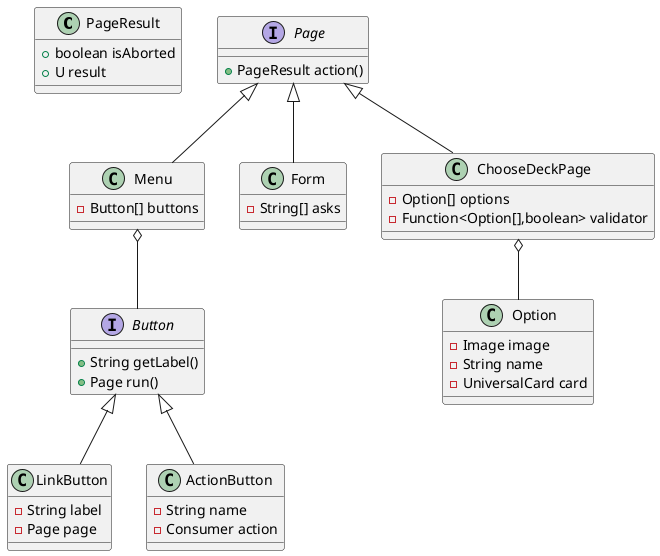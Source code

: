 @startuml
Class PageResult {
  +boolean isAborted
  +U result
}

Interface Page {
  +PageResult action()
}

class Menu {
  -Button[] buttons
}
Page <|-- Menu

class Form {
  -String[] asks
}
Page <|-- Form

class ChooseDeckPage {
  -Option[] options
  -Function<Option[],boolean> validator
}
Page <|-- ChooseDeckPage

interface Button {
  +String getLabel()
  +Page run()
}
Menu o-- Button

class LinkButton {
  -String label
  -Page page
}
Button <|-- LinkButton

class ActionButton {
  -String name
  -Consumer action
}
Button <|-- ActionButton

class Option {
  -Image image
  -String name
  -UniversalCard card
}
ChooseDeckPage o-- Option

@enduml